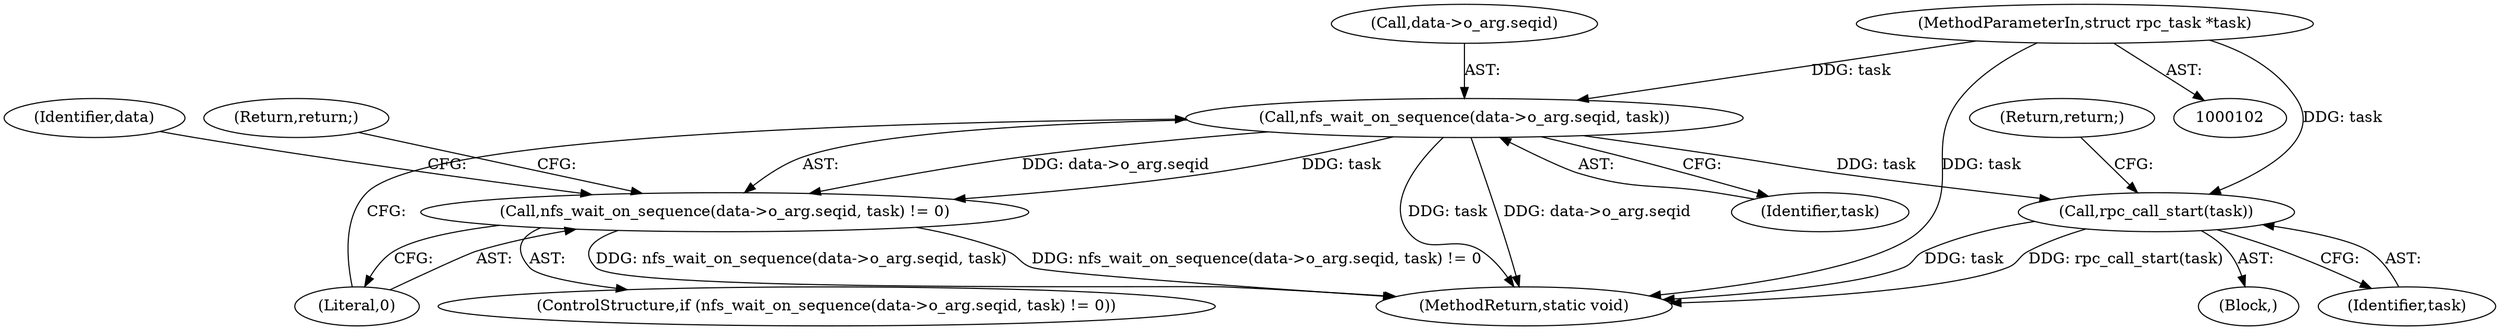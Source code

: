 digraph "0_linux_dc0b027dfadfcb8a5504f7d8052754bf8d501ab9_12@pointer" {
"1000118" [label="(Call,nfs_wait_on_sequence(data->o_arg.seqid, task))"];
"1000103" [label="(MethodParameterIn,struct rpc_task *task)"];
"1000117" [label="(Call,nfs_wait_on_sequence(data->o_arg.seqid, task) != 0)"];
"1000239" [label="(Call,rpc_call_start(task))"];
"1000116" [label="(ControlStructure,if (nfs_wait_on_sequence(data->o_arg.seqid, task) != 0))"];
"1000130" [label="(Identifier,data)"];
"1000241" [label="(Return,return;)"];
"1000119" [label="(Call,data->o_arg.seqid)"];
"1000117" [label="(Call,nfs_wait_on_sequence(data->o_arg.seqid, task) != 0)"];
"1000125" [label="(Literal,0)"];
"1000124" [label="(Identifier,task)"];
"1000248" [label="(MethodReturn,static void)"];
"1000118" [label="(Call,nfs_wait_on_sequence(data->o_arg.seqid, task))"];
"1000103" [label="(MethodParameterIn,struct rpc_task *task)"];
"1000239" [label="(Call,rpc_call_start(task))"];
"1000126" [label="(Return,return;)"];
"1000240" [label="(Identifier,task)"];
"1000105" [label="(Block,)"];
"1000118" -> "1000117"  [label="AST: "];
"1000118" -> "1000124"  [label="CFG: "];
"1000119" -> "1000118"  [label="AST: "];
"1000124" -> "1000118"  [label="AST: "];
"1000125" -> "1000118"  [label="CFG: "];
"1000118" -> "1000248"  [label="DDG: data->o_arg.seqid"];
"1000118" -> "1000248"  [label="DDG: task"];
"1000118" -> "1000117"  [label="DDG: data->o_arg.seqid"];
"1000118" -> "1000117"  [label="DDG: task"];
"1000103" -> "1000118"  [label="DDG: task"];
"1000118" -> "1000239"  [label="DDG: task"];
"1000103" -> "1000102"  [label="AST: "];
"1000103" -> "1000248"  [label="DDG: task"];
"1000103" -> "1000239"  [label="DDG: task"];
"1000117" -> "1000116"  [label="AST: "];
"1000117" -> "1000125"  [label="CFG: "];
"1000125" -> "1000117"  [label="AST: "];
"1000126" -> "1000117"  [label="CFG: "];
"1000130" -> "1000117"  [label="CFG: "];
"1000117" -> "1000248"  [label="DDG: nfs_wait_on_sequence(data->o_arg.seqid, task)"];
"1000117" -> "1000248"  [label="DDG: nfs_wait_on_sequence(data->o_arg.seqid, task) != 0"];
"1000239" -> "1000105"  [label="AST: "];
"1000239" -> "1000240"  [label="CFG: "];
"1000240" -> "1000239"  [label="AST: "];
"1000241" -> "1000239"  [label="CFG: "];
"1000239" -> "1000248"  [label="DDG: rpc_call_start(task)"];
"1000239" -> "1000248"  [label="DDG: task"];
}

